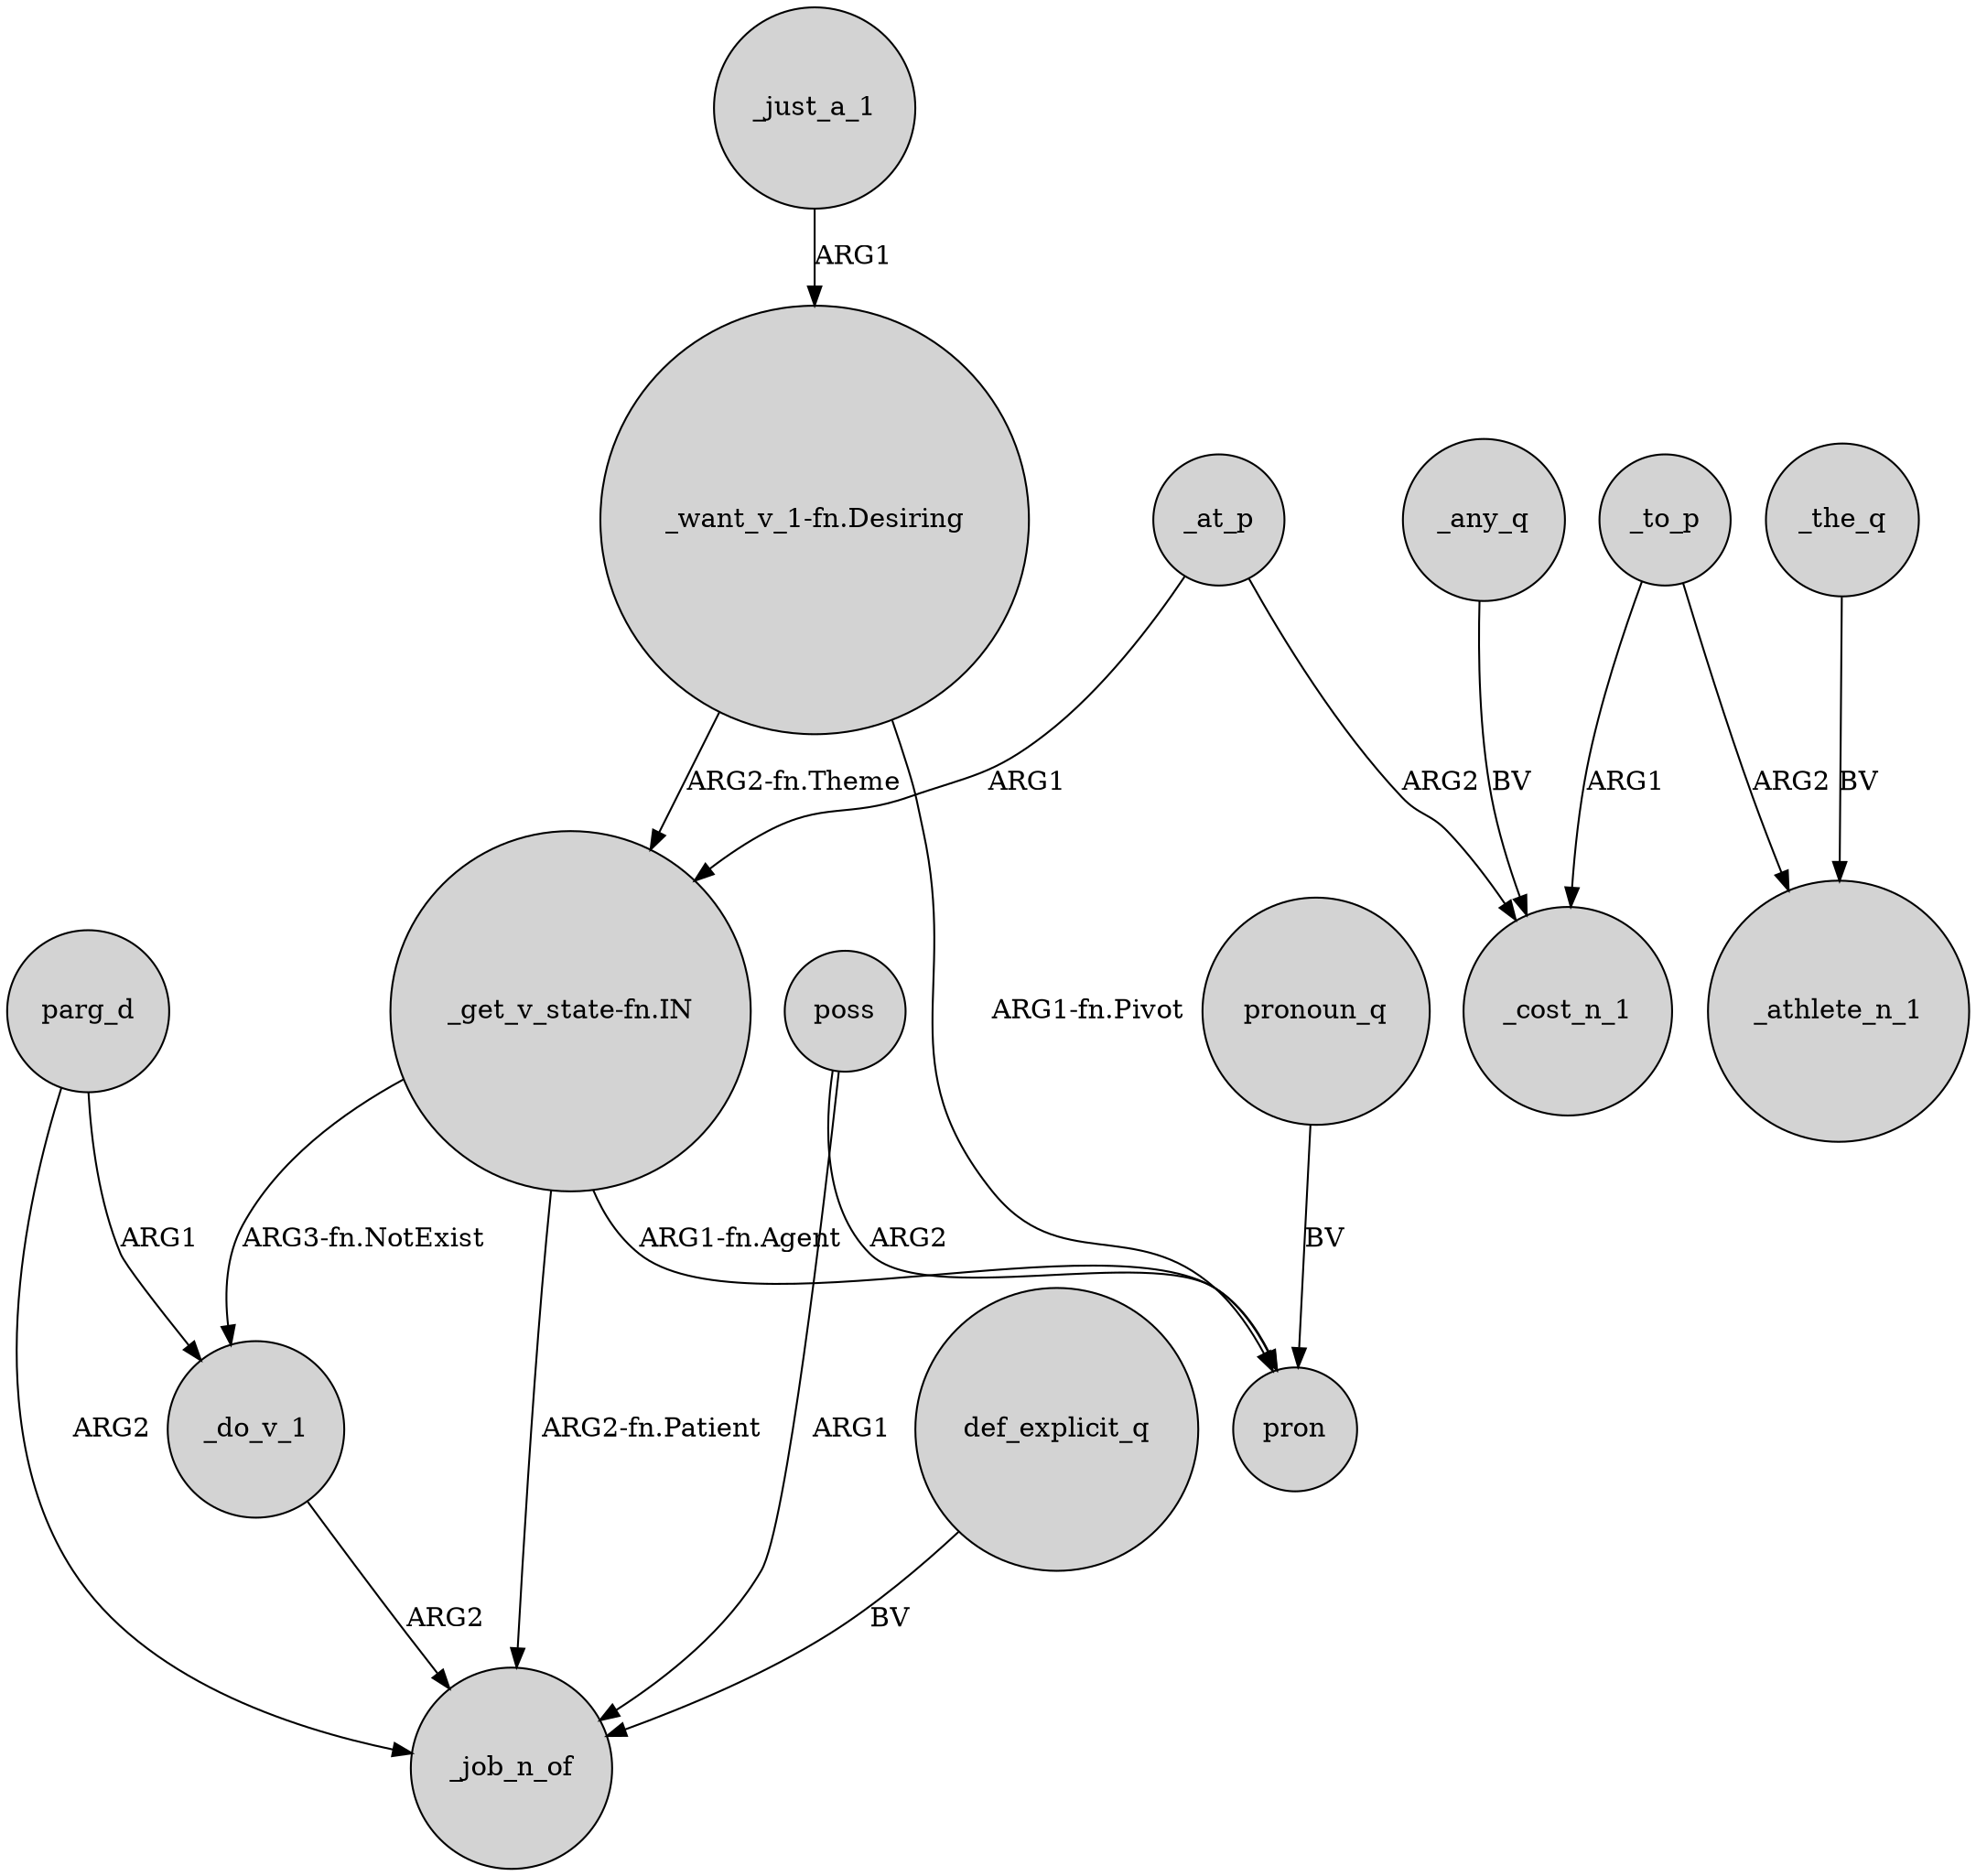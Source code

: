 digraph {
	node [shape=circle style=filled]
	parg_d -> _do_v_1 [label=ARG1]
	"_get_v_state-fn.IN" -> _do_v_1 [label="ARG3-fn.NotExist"]
	poss -> pron [label=ARG2]
	_at_p -> "_get_v_state-fn.IN" [label=ARG1]
	"_want_v_1-fn.Desiring" -> pron [label="ARG1-fn.Pivot"]
	parg_d -> _job_n_of [label=ARG2]
	_the_q -> _athlete_n_1 [label=BV]
	_to_p -> _athlete_n_1 [label=ARG2]
	pronoun_q -> pron [label=BV]
	_any_q -> _cost_n_1 [label=BV]
	"_get_v_state-fn.IN" -> _job_n_of [label="ARG2-fn.Patient"]
	poss -> _job_n_of [label=ARG1]
	def_explicit_q -> _job_n_of [label=BV]
	"_want_v_1-fn.Desiring" -> "_get_v_state-fn.IN" [label="ARG2-fn.Theme"]
	_do_v_1 -> _job_n_of [label=ARG2]
	_at_p -> _cost_n_1 [label=ARG2]
	_to_p -> _cost_n_1 [label=ARG1]
	_just_a_1 -> "_want_v_1-fn.Desiring" [label=ARG1]
	"_get_v_state-fn.IN" -> pron [label="ARG1-fn.Agent"]
}
